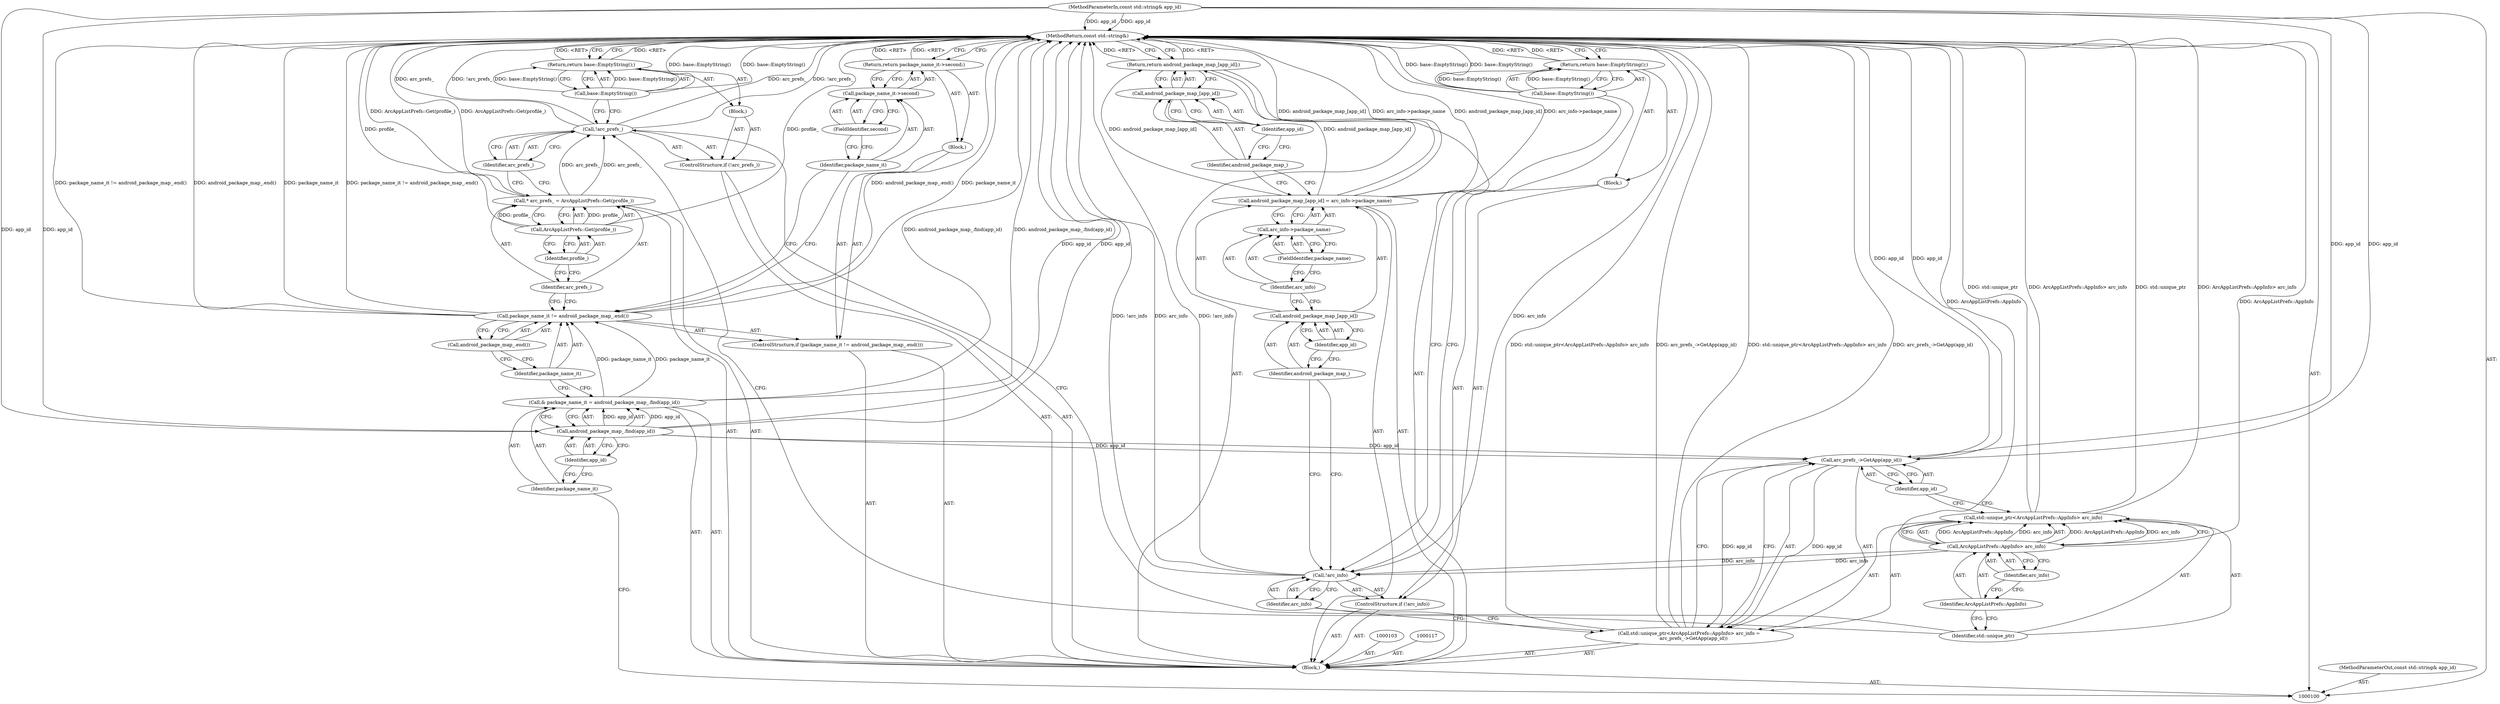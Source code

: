 digraph "0_Chrome_8cfe2463cec6835c7b0b73dcb2ab2edaf035e3f9_6" {
"1000125" [label="(Block,)"];
"1000122" [label="(ControlStructure,if (!arc_prefs_))"];
"1000123" [label="(Call,!arc_prefs_)"];
"1000124" [label="(Identifier,arc_prefs_)"];
"1000127" [label="(Call,base::EmptyString())"];
"1000126" [label="(Return,return base::EmptyString();)"];
"1000131" [label="(Call,ArcAppListPrefs::AppInfo> arc_info)"];
"1000132" [label="(Identifier,ArcAppListPrefs::AppInfo)"];
"1000128" [label="(Call,std::unique_ptr<ArcAppListPrefs::AppInfo> arc_info =\n      arc_prefs_->GetApp(app_id))"];
"1000129" [label="(Call,std::unique_ptr<ArcAppListPrefs::AppInfo> arc_info)"];
"1000130" [label="(Identifier,std::unique_ptr)"];
"1000133" [label="(Identifier,arc_info)"];
"1000135" [label="(Identifier,app_id)"];
"1000134" [label="(Call,arc_prefs_->GetApp(app_id))"];
"1000139" [label="(Block,)"];
"1000136" [label="(ControlStructure,if (!arc_info))"];
"1000137" [label="(Call,!arc_info)"];
"1000138" [label="(Identifier,arc_info)"];
"1000141" [label="(Call,base::EmptyString())"];
"1000140" [label="(Return,return base::EmptyString();)"];
"1000142" [label="(Call,android_package_map_[app_id] = arc_info->package_name)"];
"1000143" [label="(Call,android_package_map_[app_id])"];
"1000144" [label="(Identifier,android_package_map_)"];
"1000145" [label="(Identifier,app_id)"];
"1000146" [label="(Call,arc_info->package_name)"];
"1000147" [label="(Identifier,arc_info)"];
"1000148" [label="(FieldIdentifier,package_name)"];
"1000153" [label="(MethodReturn,const std::string&)"];
"1000149" [label="(Return,return android_package_map_[app_id];)"];
"1000152" [label="(Identifier,app_id)"];
"1000150" [label="(Call,android_package_map_[app_id])"];
"1000151" [label="(Identifier,android_package_map_)"];
"1000102" [label="(Block,)"];
"1000101" [label="(MethodParameterIn,const std::string& app_id)"];
"1000213" [label="(MethodParameterOut,const std::string& app_id)"];
"1000104" [label="(Call,& package_name_it = android_package_map_.find(app_id))"];
"1000105" [label="(Identifier,package_name_it)"];
"1000106" [label="(Call,android_package_map_.find(app_id))"];
"1000107" [label="(Identifier,app_id)"];
"1000108" [label="(ControlStructure,if (package_name_it != android_package_map_.end()))"];
"1000111" [label="(Call,android_package_map_.end())"];
"1000112" [label="(Block,)"];
"1000109" [label="(Call,package_name_it != android_package_map_.end())"];
"1000110" [label="(Identifier,package_name_it)"];
"1000114" [label="(Call,package_name_it->second)"];
"1000115" [label="(Identifier,package_name_it)"];
"1000116" [label="(FieldIdentifier,second)"];
"1000113" [label="(Return,return package_name_it->second;)"];
"1000118" [label="(Call,* arc_prefs_ = ArcAppListPrefs::Get(profile_))"];
"1000119" [label="(Identifier,arc_prefs_)"];
"1000120" [label="(Call,ArcAppListPrefs::Get(profile_))"];
"1000121" [label="(Identifier,profile_)"];
"1000125" -> "1000122"  [label="AST: "];
"1000126" -> "1000125"  [label="AST: "];
"1000122" -> "1000102"  [label="AST: "];
"1000123" -> "1000122"  [label="AST: "];
"1000125" -> "1000122"  [label="AST: "];
"1000123" -> "1000122"  [label="AST: "];
"1000123" -> "1000124"  [label="CFG: "];
"1000124" -> "1000123"  [label="AST: "];
"1000127" -> "1000123"  [label="CFG: "];
"1000130" -> "1000123"  [label="CFG: "];
"1000123" -> "1000153"  [label="DDG: !arc_prefs_"];
"1000123" -> "1000153"  [label="DDG: arc_prefs_"];
"1000118" -> "1000123"  [label="DDG: arc_prefs_"];
"1000124" -> "1000123"  [label="AST: "];
"1000124" -> "1000118"  [label="CFG: "];
"1000123" -> "1000124"  [label="CFG: "];
"1000127" -> "1000126"  [label="AST: "];
"1000127" -> "1000123"  [label="CFG: "];
"1000126" -> "1000127"  [label="CFG: "];
"1000127" -> "1000153"  [label="DDG: base::EmptyString()"];
"1000127" -> "1000126"  [label="DDG: base::EmptyString()"];
"1000126" -> "1000125"  [label="AST: "];
"1000126" -> "1000127"  [label="CFG: "];
"1000127" -> "1000126"  [label="AST: "];
"1000153" -> "1000126"  [label="CFG: "];
"1000126" -> "1000153"  [label="DDG: <RET>"];
"1000127" -> "1000126"  [label="DDG: base::EmptyString()"];
"1000131" -> "1000129"  [label="AST: "];
"1000131" -> "1000133"  [label="CFG: "];
"1000132" -> "1000131"  [label="AST: "];
"1000133" -> "1000131"  [label="AST: "];
"1000129" -> "1000131"  [label="CFG: "];
"1000131" -> "1000153"  [label="DDG: ArcAppListPrefs::AppInfo"];
"1000131" -> "1000129"  [label="DDG: ArcAppListPrefs::AppInfo"];
"1000131" -> "1000129"  [label="DDG: arc_info"];
"1000131" -> "1000137"  [label="DDG: arc_info"];
"1000132" -> "1000131"  [label="AST: "];
"1000132" -> "1000130"  [label="CFG: "];
"1000133" -> "1000132"  [label="CFG: "];
"1000128" -> "1000102"  [label="AST: "];
"1000128" -> "1000134"  [label="CFG: "];
"1000129" -> "1000128"  [label="AST: "];
"1000134" -> "1000128"  [label="AST: "];
"1000138" -> "1000128"  [label="CFG: "];
"1000128" -> "1000153"  [label="DDG: std::unique_ptr<ArcAppListPrefs::AppInfo> arc_info"];
"1000128" -> "1000153"  [label="DDG: arc_prefs_->GetApp(app_id)"];
"1000134" -> "1000128"  [label="DDG: app_id"];
"1000129" -> "1000128"  [label="AST: "];
"1000129" -> "1000131"  [label="CFG: "];
"1000130" -> "1000129"  [label="AST: "];
"1000131" -> "1000129"  [label="AST: "];
"1000135" -> "1000129"  [label="CFG: "];
"1000129" -> "1000153"  [label="DDG: std::unique_ptr"];
"1000129" -> "1000153"  [label="DDG: ArcAppListPrefs::AppInfo> arc_info"];
"1000131" -> "1000129"  [label="DDG: ArcAppListPrefs::AppInfo"];
"1000131" -> "1000129"  [label="DDG: arc_info"];
"1000130" -> "1000129"  [label="AST: "];
"1000130" -> "1000123"  [label="CFG: "];
"1000132" -> "1000130"  [label="CFG: "];
"1000133" -> "1000131"  [label="AST: "];
"1000133" -> "1000132"  [label="CFG: "];
"1000131" -> "1000133"  [label="CFG: "];
"1000135" -> "1000134"  [label="AST: "];
"1000135" -> "1000129"  [label="CFG: "];
"1000134" -> "1000135"  [label="CFG: "];
"1000134" -> "1000128"  [label="AST: "];
"1000134" -> "1000135"  [label="CFG: "];
"1000135" -> "1000134"  [label="AST: "];
"1000128" -> "1000134"  [label="CFG: "];
"1000134" -> "1000153"  [label="DDG: app_id"];
"1000134" -> "1000128"  [label="DDG: app_id"];
"1000106" -> "1000134"  [label="DDG: app_id"];
"1000101" -> "1000134"  [label="DDG: app_id"];
"1000139" -> "1000136"  [label="AST: "];
"1000140" -> "1000139"  [label="AST: "];
"1000136" -> "1000102"  [label="AST: "];
"1000137" -> "1000136"  [label="AST: "];
"1000139" -> "1000136"  [label="AST: "];
"1000137" -> "1000136"  [label="AST: "];
"1000137" -> "1000138"  [label="CFG: "];
"1000138" -> "1000137"  [label="AST: "];
"1000141" -> "1000137"  [label="CFG: "];
"1000144" -> "1000137"  [label="CFG: "];
"1000137" -> "1000153"  [label="DDG: arc_info"];
"1000137" -> "1000153"  [label="DDG: !arc_info"];
"1000131" -> "1000137"  [label="DDG: arc_info"];
"1000138" -> "1000137"  [label="AST: "];
"1000138" -> "1000128"  [label="CFG: "];
"1000137" -> "1000138"  [label="CFG: "];
"1000141" -> "1000140"  [label="AST: "];
"1000141" -> "1000137"  [label="CFG: "];
"1000140" -> "1000141"  [label="CFG: "];
"1000141" -> "1000153"  [label="DDG: base::EmptyString()"];
"1000141" -> "1000140"  [label="DDG: base::EmptyString()"];
"1000140" -> "1000139"  [label="AST: "];
"1000140" -> "1000141"  [label="CFG: "];
"1000141" -> "1000140"  [label="AST: "];
"1000153" -> "1000140"  [label="CFG: "];
"1000140" -> "1000153"  [label="DDG: <RET>"];
"1000141" -> "1000140"  [label="DDG: base::EmptyString()"];
"1000142" -> "1000102"  [label="AST: "];
"1000142" -> "1000146"  [label="CFG: "];
"1000143" -> "1000142"  [label="AST: "];
"1000146" -> "1000142"  [label="AST: "];
"1000151" -> "1000142"  [label="CFG: "];
"1000142" -> "1000153"  [label="DDG: android_package_map_[app_id]"];
"1000142" -> "1000153"  [label="DDG: arc_info->package_name"];
"1000142" -> "1000149"  [label="DDG: android_package_map_[app_id]"];
"1000143" -> "1000142"  [label="AST: "];
"1000143" -> "1000145"  [label="CFG: "];
"1000144" -> "1000143"  [label="AST: "];
"1000145" -> "1000143"  [label="AST: "];
"1000147" -> "1000143"  [label="CFG: "];
"1000144" -> "1000143"  [label="AST: "];
"1000144" -> "1000137"  [label="CFG: "];
"1000145" -> "1000144"  [label="CFG: "];
"1000145" -> "1000143"  [label="AST: "];
"1000145" -> "1000144"  [label="CFG: "];
"1000143" -> "1000145"  [label="CFG: "];
"1000146" -> "1000142"  [label="AST: "];
"1000146" -> "1000148"  [label="CFG: "];
"1000147" -> "1000146"  [label="AST: "];
"1000148" -> "1000146"  [label="AST: "];
"1000142" -> "1000146"  [label="CFG: "];
"1000147" -> "1000146"  [label="AST: "];
"1000147" -> "1000143"  [label="CFG: "];
"1000148" -> "1000147"  [label="CFG: "];
"1000148" -> "1000146"  [label="AST: "];
"1000148" -> "1000147"  [label="CFG: "];
"1000146" -> "1000148"  [label="CFG: "];
"1000153" -> "1000100"  [label="AST: "];
"1000153" -> "1000113"  [label="CFG: "];
"1000153" -> "1000126"  [label="CFG: "];
"1000153" -> "1000140"  [label="CFG: "];
"1000153" -> "1000149"  [label="CFG: "];
"1000129" -> "1000153"  [label="DDG: std::unique_ptr"];
"1000129" -> "1000153"  [label="DDG: ArcAppListPrefs::AppInfo> arc_info"];
"1000106" -> "1000153"  [label="DDG: app_id"];
"1000120" -> "1000153"  [label="DDG: profile_"];
"1000127" -> "1000153"  [label="DDG: base::EmptyString()"];
"1000142" -> "1000153"  [label="DDG: android_package_map_[app_id]"];
"1000142" -> "1000153"  [label="DDG: arc_info->package_name"];
"1000109" -> "1000153"  [label="DDG: android_package_map_.end()"];
"1000109" -> "1000153"  [label="DDG: package_name_it"];
"1000109" -> "1000153"  [label="DDG: package_name_it != android_package_map_.end()"];
"1000123" -> "1000153"  [label="DDG: !arc_prefs_"];
"1000123" -> "1000153"  [label="DDG: arc_prefs_"];
"1000131" -> "1000153"  [label="DDG: ArcAppListPrefs::AppInfo"];
"1000141" -> "1000153"  [label="DDG: base::EmptyString()"];
"1000128" -> "1000153"  [label="DDG: std::unique_ptr<ArcAppListPrefs::AppInfo> arc_info"];
"1000128" -> "1000153"  [label="DDG: arc_prefs_->GetApp(app_id)"];
"1000134" -> "1000153"  [label="DDG: app_id"];
"1000101" -> "1000153"  [label="DDG: app_id"];
"1000118" -> "1000153"  [label="DDG: ArcAppListPrefs::Get(profile_)"];
"1000137" -> "1000153"  [label="DDG: arc_info"];
"1000137" -> "1000153"  [label="DDG: !arc_info"];
"1000104" -> "1000153"  [label="DDG: android_package_map_.find(app_id)"];
"1000126" -> "1000153"  [label="DDG: <RET>"];
"1000149" -> "1000153"  [label="DDG: <RET>"];
"1000140" -> "1000153"  [label="DDG: <RET>"];
"1000113" -> "1000153"  [label="DDG: <RET>"];
"1000149" -> "1000102"  [label="AST: "];
"1000149" -> "1000150"  [label="CFG: "];
"1000150" -> "1000149"  [label="AST: "];
"1000153" -> "1000149"  [label="CFG: "];
"1000149" -> "1000153"  [label="DDG: <RET>"];
"1000142" -> "1000149"  [label="DDG: android_package_map_[app_id]"];
"1000152" -> "1000150"  [label="AST: "];
"1000152" -> "1000151"  [label="CFG: "];
"1000150" -> "1000152"  [label="CFG: "];
"1000150" -> "1000149"  [label="AST: "];
"1000150" -> "1000152"  [label="CFG: "];
"1000151" -> "1000150"  [label="AST: "];
"1000152" -> "1000150"  [label="AST: "];
"1000149" -> "1000150"  [label="CFG: "];
"1000151" -> "1000150"  [label="AST: "];
"1000151" -> "1000142"  [label="CFG: "];
"1000152" -> "1000151"  [label="CFG: "];
"1000102" -> "1000100"  [label="AST: "];
"1000103" -> "1000102"  [label="AST: "];
"1000104" -> "1000102"  [label="AST: "];
"1000108" -> "1000102"  [label="AST: "];
"1000117" -> "1000102"  [label="AST: "];
"1000118" -> "1000102"  [label="AST: "];
"1000122" -> "1000102"  [label="AST: "];
"1000128" -> "1000102"  [label="AST: "];
"1000136" -> "1000102"  [label="AST: "];
"1000142" -> "1000102"  [label="AST: "];
"1000149" -> "1000102"  [label="AST: "];
"1000101" -> "1000100"  [label="AST: "];
"1000101" -> "1000153"  [label="DDG: app_id"];
"1000101" -> "1000106"  [label="DDG: app_id"];
"1000101" -> "1000134"  [label="DDG: app_id"];
"1000213" -> "1000100"  [label="AST: "];
"1000104" -> "1000102"  [label="AST: "];
"1000104" -> "1000106"  [label="CFG: "];
"1000105" -> "1000104"  [label="AST: "];
"1000106" -> "1000104"  [label="AST: "];
"1000110" -> "1000104"  [label="CFG: "];
"1000104" -> "1000153"  [label="DDG: android_package_map_.find(app_id)"];
"1000106" -> "1000104"  [label="DDG: app_id"];
"1000104" -> "1000109"  [label="DDG: package_name_it"];
"1000105" -> "1000104"  [label="AST: "];
"1000105" -> "1000100"  [label="CFG: "];
"1000107" -> "1000105"  [label="CFG: "];
"1000106" -> "1000104"  [label="AST: "];
"1000106" -> "1000107"  [label="CFG: "];
"1000107" -> "1000106"  [label="AST: "];
"1000104" -> "1000106"  [label="CFG: "];
"1000106" -> "1000153"  [label="DDG: app_id"];
"1000106" -> "1000104"  [label="DDG: app_id"];
"1000101" -> "1000106"  [label="DDG: app_id"];
"1000106" -> "1000134"  [label="DDG: app_id"];
"1000107" -> "1000106"  [label="AST: "];
"1000107" -> "1000105"  [label="CFG: "];
"1000106" -> "1000107"  [label="CFG: "];
"1000108" -> "1000102"  [label="AST: "];
"1000109" -> "1000108"  [label="AST: "];
"1000112" -> "1000108"  [label="AST: "];
"1000111" -> "1000109"  [label="AST: "];
"1000111" -> "1000110"  [label="CFG: "];
"1000109" -> "1000111"  [label="CFG: "];
"1000112" -> "1000108"  [label="AST: "];
"1000113" -> "1000112"  [label="AST: "];
"1000109" -> "1000108"  [label="AST: "];
"1000109" -> "1000111"  [label="CFG: "];
"1000110" -> "1000109"  [label="AST: "];
"1000111" -> "1000109"  [label="AST: "];
"1000115" -> "1000109"  [label="CFG: "];
"1000119" -> "1000109"  [label="CFG: "];
"1000109" -> "1000153"  [label="DDG: android_package_map_.end()"];
"1000109" -> "1000153"  [label="DDG: package_name_it"];
"1000109" -> "1000153"  [label="DDG: package_name_it != android_package_map_.end()"];
"1000104" -> "1000109"  [label="DDG: package_name_it"];
"1000110" -> "1000109"  [label="AST: "];
"1000110" -> "1000104"  [label="CFG: "];
"1000111" -> "1000110"  [label="CFG: "];
"1000114" -> "1000113"  [label="AST: "];
"1000114" -> "1000116"  [label="CFG: "];
"1000115" -> "1000114"  [label="AST: "];
"1000116" -> "1000114"  [label="AST: "];
"1000113" -> "1000114"  [label="CFG: "];
"1000115" -> "1000114"  [label="AST: "];
"1000115" -> "1000109"  [label="CFG: "];
"1000116" -> "1000115"  [label="CFG: "];
"1000116" -> "1000114"  [label="AST: "];
"1000116" -> "1000115"  [label="CFG: "];
"1000114" -> "1000116"  [label="CFG: "];
"1000113" -> "1000112"  [label="AST: "];
"1000113" -> "1000114"  [label="CFG: "];
"1000114" -> "1000113"  [label="AST: "];
"1000153" -> "1000113"  [label="CFG: "];
"1000113" -> "1000153"  [label="DDG: <RET>"];
"1000118" -> "1000102"  [label="AST: "];
"1000118" -> "1000120"  [label="CFG: "];
"1000119" -> "1000118"  [label="AST: "];
"1000120" -> "1000118"  [label="AST: "];
"1000124" -> "1000118"  [label="CFG: "];
"1000118" -> "1000153"  [label="DDG: ArcAppListPrefs::Get(profile_)"];
"1000120" -> "1000118"  [label="DDG: profile_"];
"1000118" -> "1000123"  [label="DDG: arc_prefs_"];
"1000119" -> "1000118"  [label="AST: "];
"1000119" -> "1000109"  [label="CFG: "];
"1000121" -> "1000119"  [label="CFG: "];
"1000120" -> "1000118"  [label="AST: "];
"1000120" -> "1000121"  [label="CFG: "];
"1000121" -> "1000120"  [label="AST: "];
"1000118" -> "1000120"  [label="CFG: "];
"1000120" -> "1000153"  [label="DDG: profile_"];
"1000120" -> "1000118"  [label="DDG: profile_"];
"1000121" -> "1000120"  [label="AST: "];
"1000121" -> "1000119"  [label="CFG: "];
"1000120" -> "1000121"  [label="CFG: "];
}
